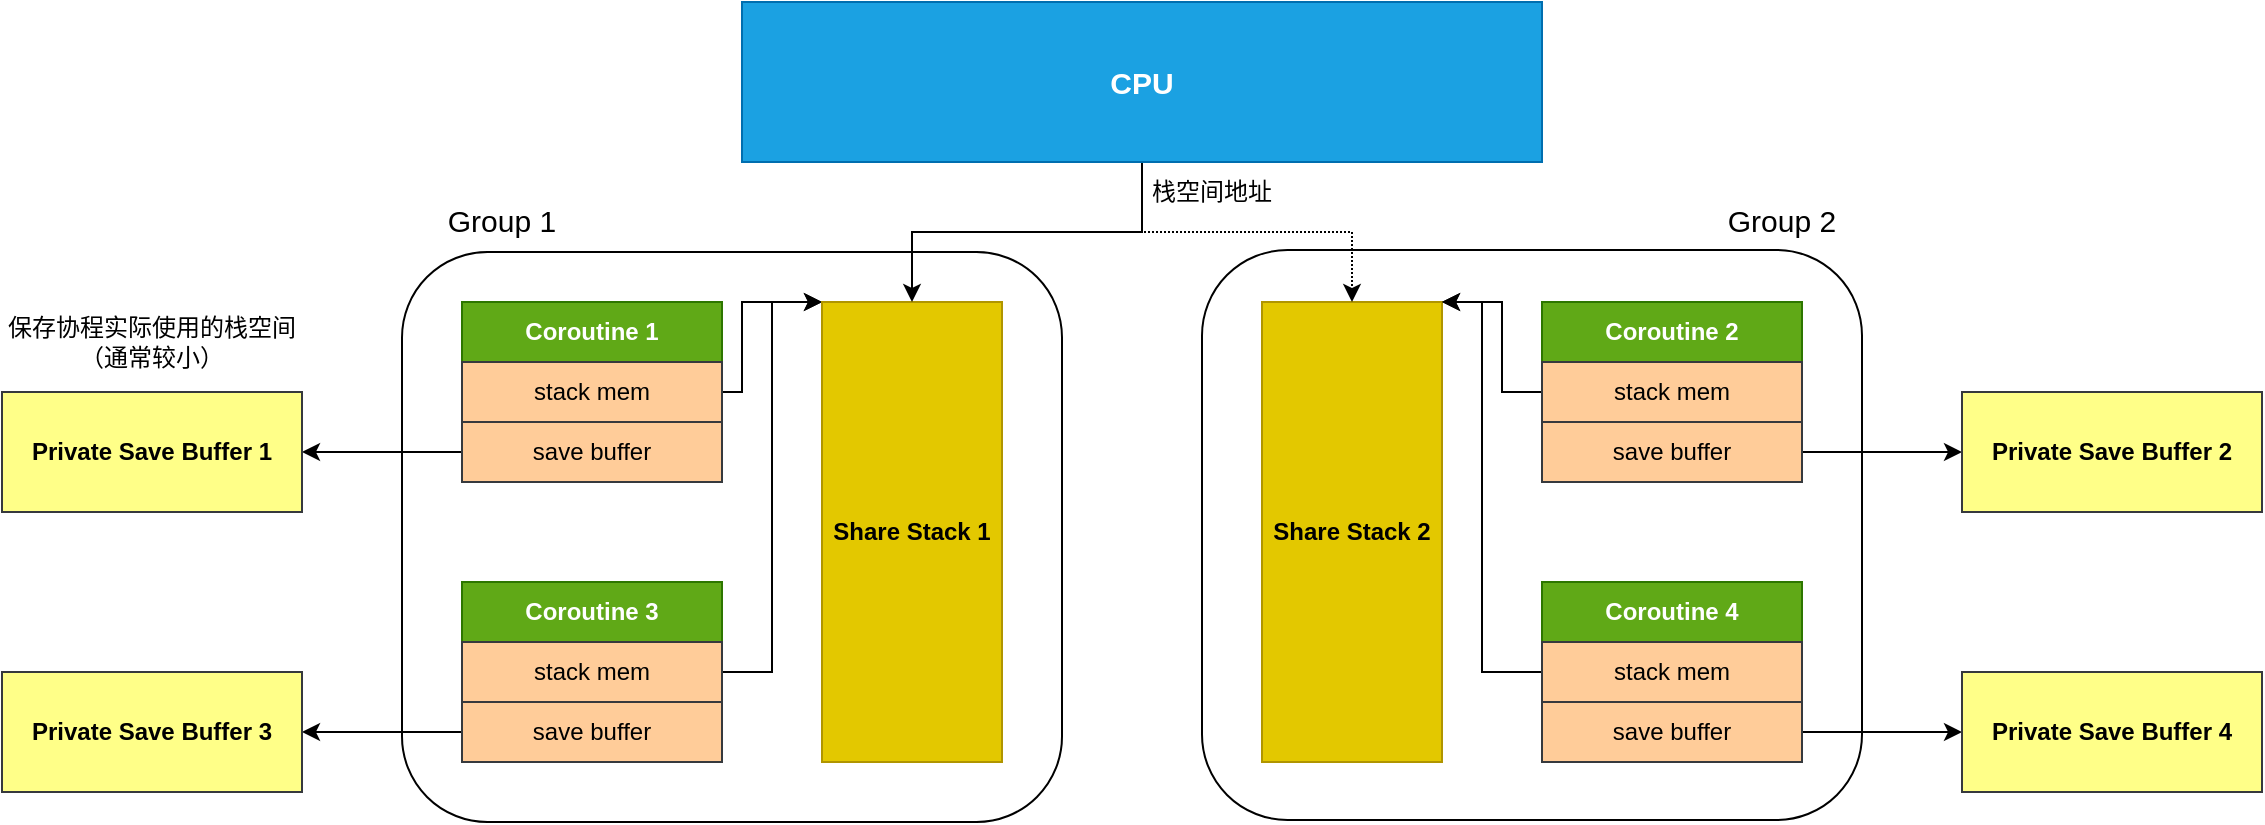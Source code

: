 <mxfile version="15.5.4" type="device"><diagram id="7sw9xnlgUB02o8PPmr00" name="Page-1"><mxGraphModel dx="2048" dy="642" grid="1" gridSize="10" guides="1" tooltips="1" connect="1" arrows="1" fold="1" page="1" pageScale="1" pageWidth="827" pageHeight="1169" math="0" shadow="0"><root><mxCell id="0"/><mxCell id="1" parent="0"/><mxCell id="KFo6vhr6JLfkH6B2hSM0-47" value="" style="rounded=1;whiteSpace=wrap;html=1;fontSize=15;" vertex="1" parent="1"><mxGeometry x="480" y="154" width="330" height="285" as="geometry"/></mxCell><mxCell id="KFo6vhr6JLfkH6B2hSM0-45" value="" style="rounded=1;whiteSpace=wrap;html=1;fontSize=15;" vertex="1" parent="1"><mxGeometry x="80" y="155" width="330" height="285" as="geometry"/></mxCell><mxCell id="KFo6vhr6JLfkH6B2hSM0-1" value="Share Stack 2" style="rounded=0;whiteSpace=wrap;html=1;fontStyle=1;fillColor=#e3c800;fontColor=#000000;strokeColor=#B09500;" vertex="1" parent="1"><mxGeometry x="510" y="180" width="90" height="230" as="geometry"/></mxCell><mxCell id="KFo6vhr6JLfkH6B2hSM0-2" value="Coroutine 1" style="rounded=0;whiteSpace=wrap;html=1;fontStyle=1;fillColor=#60a917;fontColor=#ffffff;strokeColor=#2D7600;" vertex="1" parent="1"><mxGeometry x="110" y="180" width="130" height="30" as="geometry"/></mxCell><mxCell id="KFo6vhr6JLfkH6B2hSM0-22" style="edgeStyle=orthogonalEdgeStyle;rounded=0;orthogonalLoop=1;jettySize=auto;html=1;exitX=1;exitY=0.5;exitDx=0;exitDy=0;entryX=0;entryY=0;entryDx=0;entryDy=0;" edge="1" parent="1" source="KFo6vhr6JLfkH6B2hSM0-3" target="KFo6vhr6JLfkH6B2hSM0-20"><mxGeometry relative="1" as="geometry"><Array as="points"><mxPoint x="250" y="225"/><mxPoint x="250" y="180"/></Array></mxGeometry></mxCell><mxCell id="KFo6vhr6JLfkH6B2hSM0-3" value="stack mem" style="rounded=0;whiteSpace=wrap;html=1;fillColor=#ffcc99;strokeColor=#36393d;" vertex="1" parent="1"><mxGeometry x="110" y="210" width="130" height="30" as="geometry"/></mxCell><mxCell id="KFo6vhr6JLfkH6B2hSM0-37" style="edgeStyle=orthogonalEdgeStyle;rounded=0;orthogonalLoop=1;jettySize=auto;html=1;exitX=0;exitY=0.5;exitDx=0;exitDy=0;entryX=1;entryY=0.5;entryDx=0;entryDy=0;" edge="1" parent="1" source="KFo6vhr6JLfkH6B2hSM0-4" target="KFo6vhr6JLfkH6B2hSM0-31"><mxGeometry relative="1" as="geometry"/></mxCell><mxCell id="KFo6vhr6JLfkH6B2hSM0-4" value="save buffer" style="rounded=0;whiteSpace=wrap;html=1;fillColor=#ffcc99;strokeColor=#36393d;" vertex="1" parent="1"><mxGeometry x="110" y="240" width="130" height="30" as="geometry"/></mxCell><mxCell id="KFo6vhr6JLfkH6B2hSM0-11" value="Coroutine 3" style="rounded=0;whiteSpace=wrap;html=1;fontStyle=1;fillColor=#60a917;fontColor=#ffffff;strokeColor=#2D7600;" vertex="1" parent="1"><mxGeometry x="110" y="320" width="130" height="30" as="geometry"/></mxCell><mxCell id="KFo6vhr6JLfkH6B2hSM0-23" style="edgeStyle=orthogonalEdgeStyle;rounded=0;orthogonalLoop=1;jettySize=auto;html=1;exitX=1;exitY=0.5;exitDx=0;exitDy=0;entryX=0;entryY=0;entryDx=0;entryDy=0;" edge="1" parent="1" source="KFo6vhr6JLfkH6B2hSM0-12" target="KFo6vhr6JLfkH6B2hSM0-20"><mxGeometry relative="1" as="geometry"><Array as="points"><mxPoint x="265" y="365"/><mxPoint x="265" y="180"/></Array></mxGeometry></mxCell><mxCell id="KFo6vhr6JLfkH6B2hSM0-12" value="stack mem" style="rounded=0;whiteSpace=wrap;html=1;fillColor=#ffcc99;strokeColor=#36393d;" vertex="1" parent="1"><mxGeometry x="110" y="350" width="130" height="30" as="geometry"/></mxCell><mxCell id="KFo6vhr6JLfkH6B2hSM0-39" style="edgeStyle=orthogonalEdgeStyle;rounded=0;orthogonalLoop=1;jettySize=auto;html=1;exitX=0;exitY=0.5;exitDx=0;exitDy=0;entryX=1;entryY=0.5;entryDx=0;entryDy=0;" edge="1" parent="1" source="KFo6vhr6JLfkH6B2hSM0-13" target="KFo6vhr6JLfkH6B2hSM0-38"><mxGeometry relative="1" as="geometry"/></mxCell><mxCell id="KFo6vhr6JLfkH6B2hSM0-13" value="save buffer" style="rounded=0;whiteSpace=wrap;html=1;fillColor=#ffcc99;strokeColor=#36393d;" vertex="1" parent="1"><mxGeometry x="110" y="380" width="130" height="30" as="geometry"/></mxCell><mxCell id="KFo6vhr6JLfkH6B2hSM0-14" value="Coroutine 2" style="rounded=0;whiteSpace=wrap;html=1;fontStyle=1;fillColor=#60a917;fontColor=#ffffff;strokeColor=#2D7600;" vertex="1" parent="1"><mxGeometry x="650" y="180" width="130" height="30" as="geometry"/></mxCell><mxCell id="KFo6vhr6JLfkH6B2hSM0-28" style="edgeStyle=orthogonalEdgeStyle;rounded=0;orthogonalLoop=1;jettySize=auto;html=1;exitX=0;exitY=0.5;exitDx=0;exitDy=0;entryX=1;entryY=0;entryDx=0;entryDy=0;" edge="1" parent="1" source="KFo6vhr6JLfkH6B2hSM0-15" target="KFo6vhr6JLfkH6B2hSM0-1"><mxGeometry relative="1" as="geometry"><Array as="points"><mxPoint x="630" y="225"/><mxPoint x="630" y="180"/></Array></mxGeometry></mxCell><mxCell id="KFo6vhr6JLfkH6B2hSM0-15" value="stack mem" style="rounded=0;whiteSpace=wrap;html=1;fillColor=#ffcc99;strokeColor=#36393d;" vertex="1" parent="1"><mxGeometry x="650" y="210" width="130" height="30" as="geometry"/></mxCell><mxCell id="KFo6vhr6JLfkH6B2hSM0-41" style="edgeStyle=orthogonalEdgeStyle;rounded=0;orthogonalLoop=1;jettySize=auto;html=1;exitX=1;exitY=0.5;exitDx=0;exitDy=0;entryX=0;entryY=0.5;entryDx=0;entryDy=0;" edge="1" parent="1" source="KFo6vhr6JLfkH6B2hSM0-16" target="KFo6vhr6JLfkH6B2hSM0-40"><mxGeometry relative="1" as="geometry"/></mxCell><mxCell id="KFo6vhr6JLfkH6B2hSM0-16" value="save buffer" style="rounded=0;whiteSpace=wrap;html=1;fillColor=#ffcc99;strokeColor=#36393d;" vertex="1" parent="1"><mxGeometry x="650" y="240" width="130" height="30" as="geometry"/></mxCell><mxCell id="KFo6vhr6JLfkH6B2hSM0-17" value="Coroutine 4" style="rounded=0;whiteSpace=wrap;html=1;fontStyle=1;fillColor=#60a917;fontColor=#ffffff;strokeColor=#2D7600;" vertex="1" parent="1"><mxGeometry x="650" y="320" width="130" height="30" as="geometry"/></mxCell><mxCell id="KFo6vhr6JLfkH6B2hSM0-30" style="edgeStyle=orthogonalEdgeStyle;rounded=0;orthogonalLoop=1;jettySize=auto;html=1;exitX=0;exitY=0.5;exitDx=0;exitDy=0;entryX=1;entryY=0;entryDx=0;entryDy=0;" edge="1" parent="1" source="KFo6vhr6JLfkH6B2hSM0-18" target="KFo6vhr6JLfkH6B2hSM0-1"><mxGeometry relative="1" as="geometry"><Array as="points"><mxPoint x="620" y="365"/><mxPoint x="620" y="180"/></Array></mxGeometry></mxCell><mxCell id="KFo6vhr6JLfkH6B2hSM0-18" value="stack mem" style="rounded=0;whiteSpace=wrap;html=1;fillColor=#ffcc99;strokeColor=#36393d;" vertex="1" parent="1"><mxGeometry x="650" y="350" width="130" height="30" as="geometry"/></mxCell><mxCell id="KFo6vhr6JLfkH6B2hSM0-43" style="edgeStyle=orthogonalEdgeStyle;rounded=0;orthogonalLoop=1;jettySize=auto;html=1;exitX=1;exitY=0.5;exitDx=0;exitDy=0;entryX=0;entryY=0.5;entryDx=0;entryDy=0;" edge="1" parent="1" source="KFo6vhr6JLfkH6B2hSM0-19" target="KFo6vhr6JLfkH6B2hSM0-42"><mxGeometry relative="1" as="geometry"/></mxCell><mxCell id="KFo6vhr6JLfkH6B2hSM0-19" value="save buffer" style="rounded=0;whiteSpace=wrap;html=1;fillColor=#ffcc99;strokeColor=#36393d;" vertex="1" parent="1"><mxGeometry x="650" y="380" width="130" height="30" as="geometry"/></mxCell><mxCell id="KFo6vhr6JLfkH6B2hSM0-20" value="Share Stack 1" style="rounded=0;whiteSpace=wrap;html=1;fontStyle=1;fillColor=#e3c800;strokeColor=#B09500;fontColor=#000000;" vertex="1" parent="1"><mxGeometry x="290" y="180" width="90" height="230" as="geometry"/></mxCell><mxCell id="KFo6vhr6JLfkH6B2hSM0-26" style="edgeStyle=orthogonalEdgeStyle;rounded=0;orthogonalLoop=1;jettySize=auto;html=1;exitX=0.5;exitY=1;exitDx=0;exitDy=0;entryX=0.5;entryY=0;entryDx=0;entryDy=0;" edge="1" parent="1" source="KFo6vhr6JLfkH6B2hSM0-21" target="KFo6vhr6JLfkH6B2hSM0-20"><mxGeometry relative="1" as="geometry"/></mxCell><mxCell id="KFo6vhr6JLfkH6B2hSM0-27" style="edgeStyle=orthogonalEdgeStyle;rounded=0;orthogonalLoop=1;jettySize=auto;html=1;exitX=0.5;exitY=1;exitDx=0;exitDy=0;entryX=0.5;entryY=0;entryDx=0;entryDy=0;dashed=1;dashPattern=1 1;" edge="1" parent="1" source="KFo6vhr6JLfkH6B2hSM0-21" target="KFo6vhr6JLfkH6B2hSM0-1"><mxGeometry relative="1" as="geometry"/></mxCell><mxCell id="KFo6vhr6JLfkH6B2hSM0-21" value="CPU" style="rounded=0;whiteSpace=wrap;html=1;fontStyle=1;fillColor=#1ba1e2;fontColor=#ffffff;strokeColor=#006EAF;fontSize=15;" vertex="1" parent="1"><mxGeometry x="250" y="30" width="400" height="80" as="geometry"/></mxCell><mxCell id="KFo6vhr6JLfkH6B2hSM0-31" value="Private Save Buffer 1" style="rounded=0;whiteSpace=wrap;html=1;fontStyle=1;fillColor=#ffff88;strokeColor=#36393d;" vertex="1" parent="1"><mxGeometry x="-120" y="225" width="150" height="60" as="geometry"/></mxCell><mxCell id="KFo6vhr6JLfkH6B2hSM0-32" value="保存协程实际使用的栈空间&lt;br&gt;（通常较小）" style="text;html=1;strokeColor=none;fillColor=none;align=center;verticalAlign=middle;whiteSpace=wrap;rounded=0;" vertex="1" parent="1"><mxGeometry x="-120" y="185" width="150" height="30" as="geometry"/></mxCell><mxCell id="KFo6vhr6JLfkH6B2hSM0-38" value="Private Save Buffer 3" style="rounded=0;whiteSpace=wrap;html=1;fontStyle=1;fillColor=#ffff88;strokeColor=#36393d;" vertex="1" parent="1"><mxGeometry x="-120" y="365" width="150" height="60" as="geometry"/></mxCell><mxCell id="KFo6vhr6JLfkH6B2hSM0-40" value="Private Save Buffer 2" style="rounded=0;whiteSpace=wrap;html=1;fontStyle=1;fillColor=#ffff88;strokeColor=#36393d;" vertex="1" parent="1"><mxGeometry x="860" y="225" width="150" height="60" as="geometry"/></mxCell><mxCell id="KFo6vhr6JLfkH6B2hSM0-42" value="Private Save Buffer 4" style="rounded=0;whiteSpace=wrap;html=1;fontStyle=1;fillColor=#ffff88;strokeColor=#36393d;" vertex="1" parent="1"><mxGeometry x="860" y="365" width="150" height="60" as="geometry"/></mxCell><mxCell id="KFo6vhr6JLfkH6B2hSM0-44" value="栈空间地址" style="text;html=1;strokeColor=none;fillColor=none;align=center;verticalAlign=middle;whiteSpace=wrap;rounded=0;fontSize=12;" vertex="1" parent="1"><mxGeometry x="440" y="110" width="90" height="30" as="geometry"/></mxCell><mxCell id="KFo6vhr6JLfkH6B2hSM0-46" value="Group 1" style="text;html=1;strokeColor=none;fillColor=none;align=center;verticalAlign=middle;whiteSpace=wrap;rounded=0;fontSize=15;" vertex="1" parent="1"><mxGeometry x="100" y="124" width="60" height="30" as="geometry"/></mxCell><mxCell id="KFo6vhr6JLfkH6B2hSM0-48" value="Group 2" style="text;html=1;strokeColor=none;fillColor=none;align=center;verticalAlign=middle;whiteSpace=wrap;rounded=0;fontSize=15;" vertex="1" parent="1"><mxGeometry x="740" y="124" width="60" height="30" as="geometry"/></mxCell></root></mxGraphModel></diagram></mxfile>